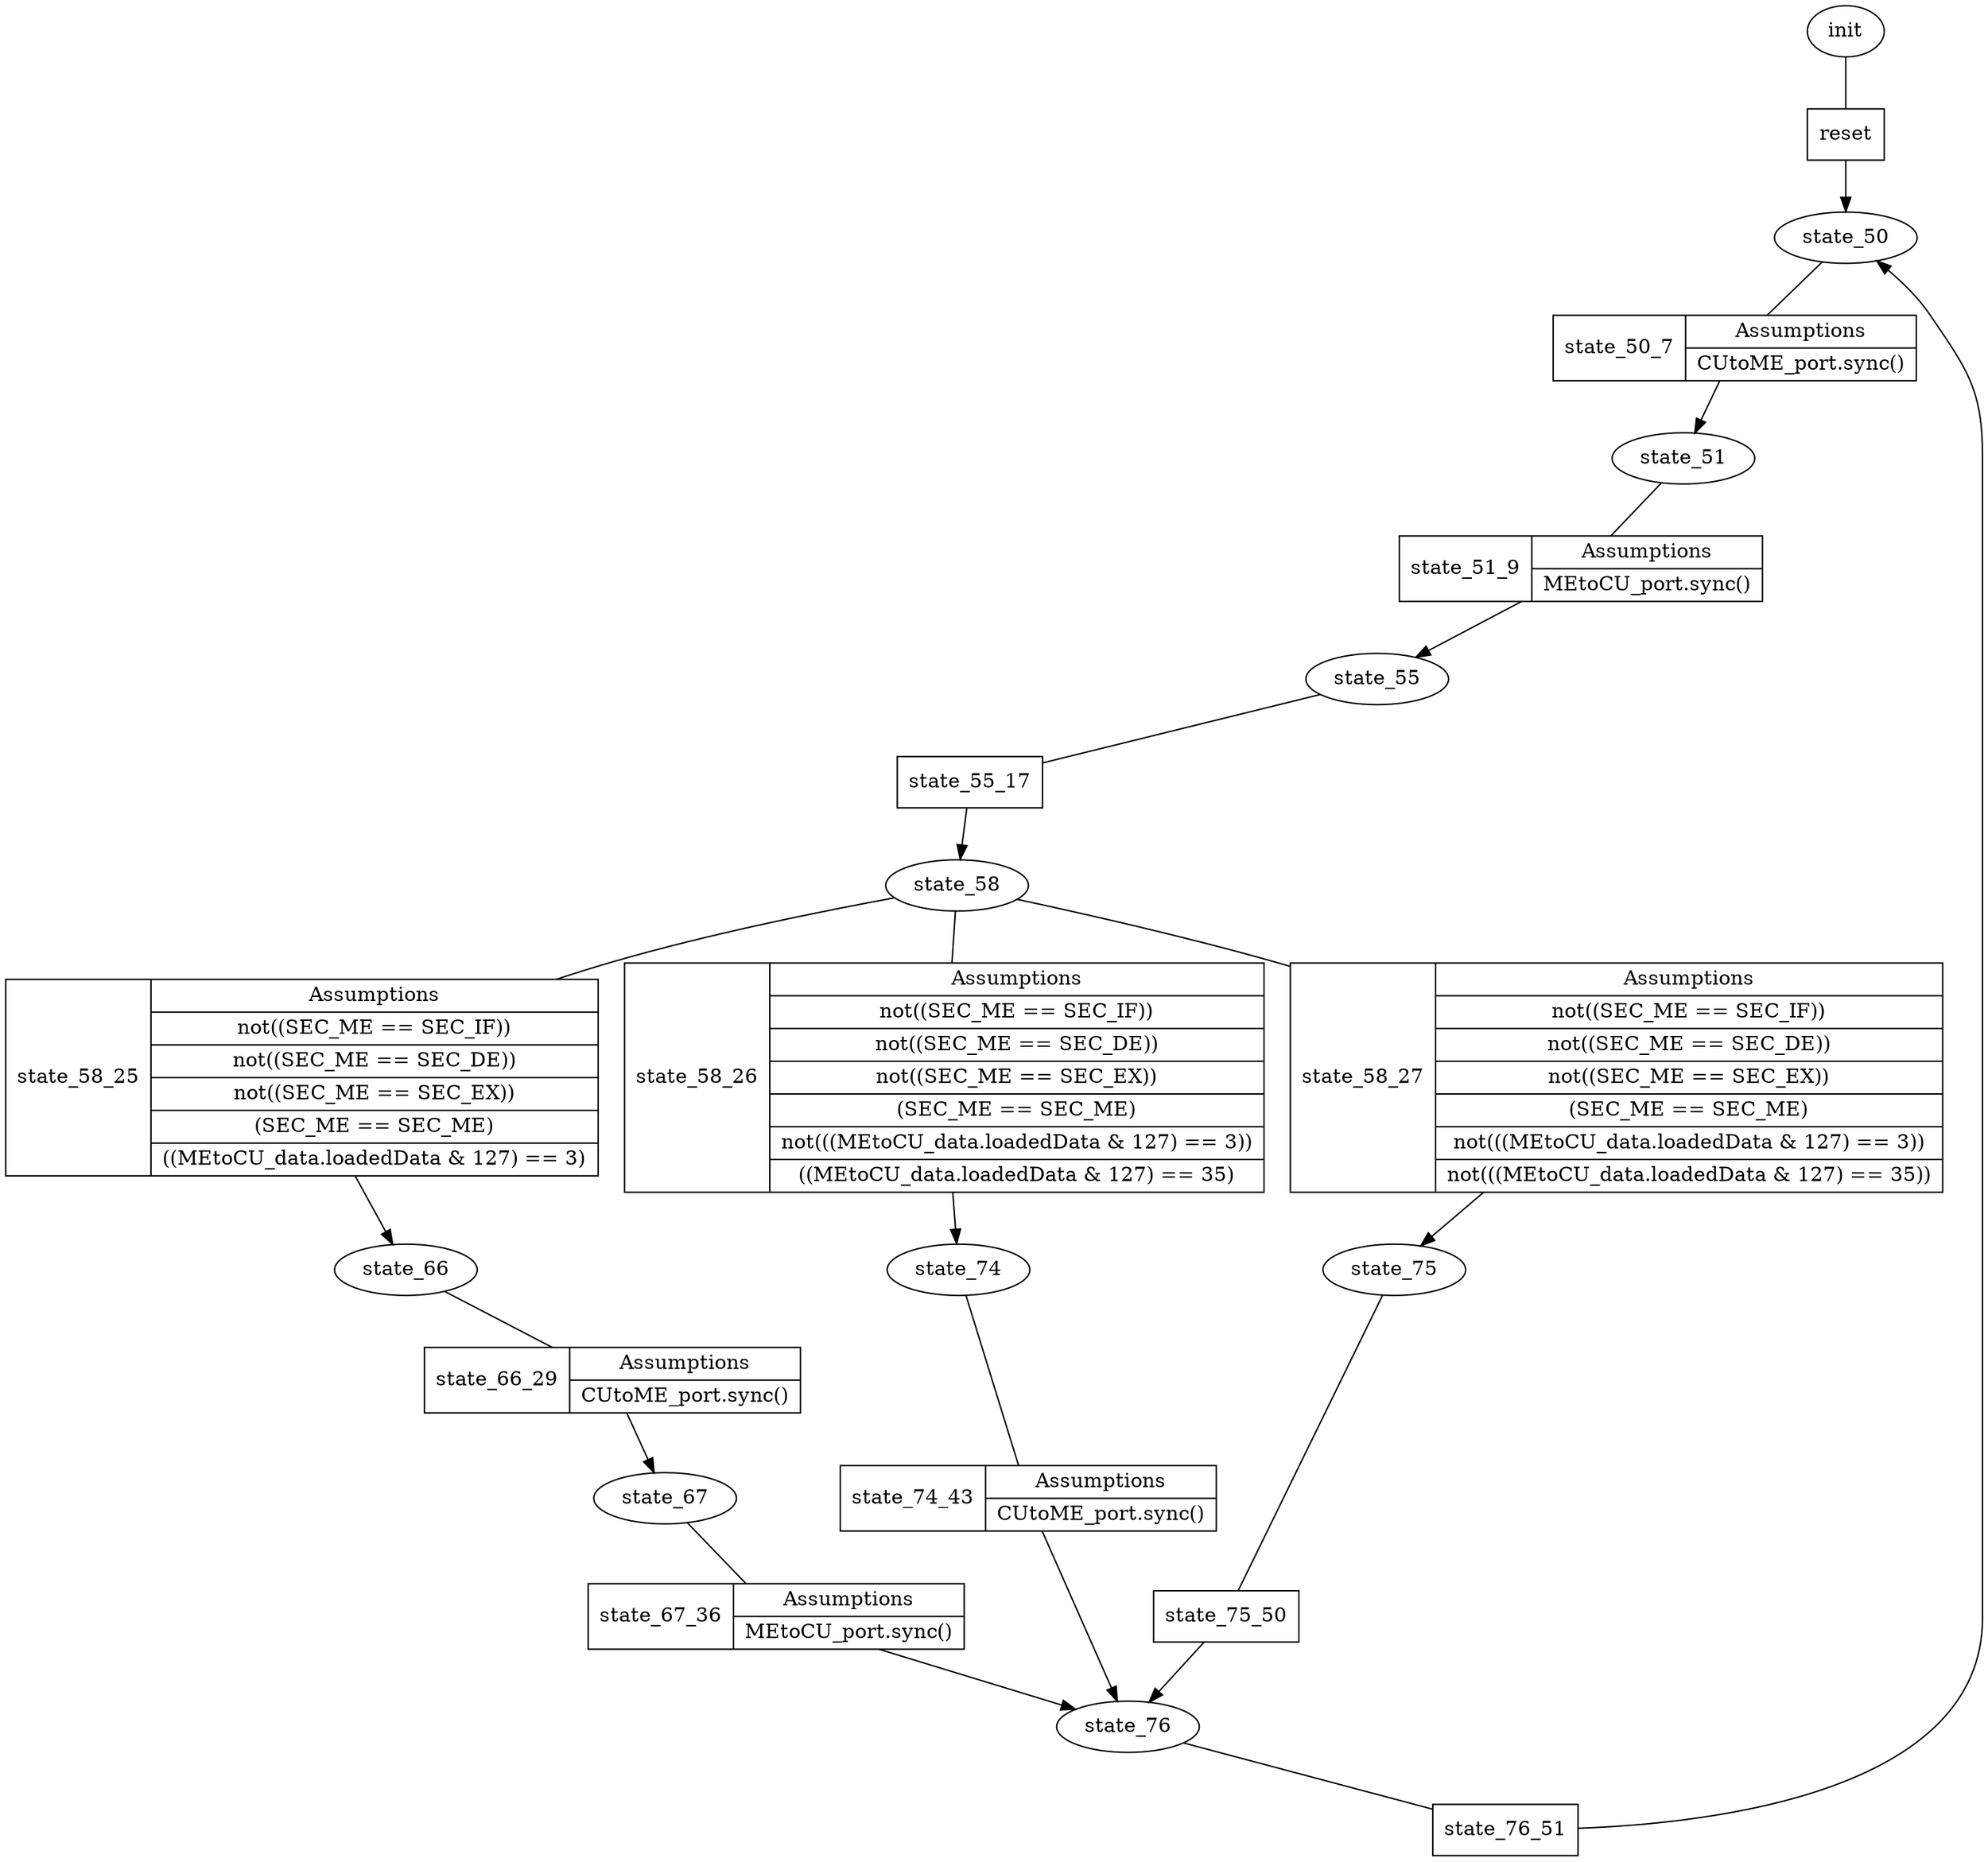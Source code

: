digraph core {  graph [rankdir=TD];  
init->op_reset[dir=none];
op_reset ->state_50;
op_reset[shape=record label ="{reset}}"];
state_50->op_state_50_7[dir=none];
op_state_50_7 ->state_51;
op_state_50_7[shape=record label ="{state_50_7} | { Assumptions |CUtoME_port.sync()}}"];
state_51->op_state_51_9[dir=none];
op_state_51_9 ->state_55;
op_state_51_9[shape=record label ="{state_51_9} | { Assumptions |MEtoCU_port.sync()}}"];
state_55->op_state_55_17[dir=none];
op_state_55_17 ->state_58;
op_state_55_17[shape=record label ="{state_55_17}}"];
state_58->op_state_58_25[dir=none];
op_state_58_25 ->state_66;
op_state_58_25[shape=record label ="{state_58_25} | { Assumptions |not((SEC_ME == SEC_IF))|not((SEC_ME == SEC_DE))|not((SEC_ME == SEC_EX))|(SEC_ME == SEC_ME)|((MEtoCU_data.loadedData & 127) == 3)}}"];
state_58->op_state_58_26[dir=none];
op_state_58_26 ->state_74;
op_state_58_26[shape=record label ="{state_58_26} | { Assumptions |not((SEC_ME == SEC_IF))|not((SEC_ME == SEC_DE))|not((SEC_ME == SEC_EX))|(SEC_ME == SEC_ME)|not(((MEtoCU_data.loadedData & 127) == 3))|((MEtoCU_data.loadedData & 127) == 35)}}"];
state_58->op_state_58_27[dir=none];
op_state_58_27 ->state_75;
op_state_58_27[shape=record label ="{state_58_27} | { Assumptions |not((SEC_ME == SEC_IF))|not((SEC_ME == SEC_DE))|not((SEC_ME == SEC_EX))|(SEC_ME == SEC_ME)|not(((MEtoCU_data.loadedData & 127) == 3))|not(((MEtoCU_data.loadedData & 127) == 35))}}"];
state_66->op_state_66_29[dir=none];
op_state_66_29 ->state_67;
op_state_66_29[shape=record label ="{state_66_29} | { Assumptions |CUtoME_port.sync()}}"];
state_67->op_state_67_36[dir=none];
op_state_67_36 ->state_76;
op_state_67_36[shape=record label ="{state_67_36} | { Assumptions |MEtoCU_port.sync()}}"];
state_74->op_state_74_43[dir=none];
op_state_74_43 ->state_76;
op_state_74_43[shape=record label ="{state_74_43} | { Assumptions |CUtoME_port.sync()}}"];
state_75->op_state_75_50[dir=none];
op_state_75_50 ->state_76;
op_state_75_50[shape=record label ="{state_75_50}}"];
state_76->op_state_76_51[dir=none];
op_state_76_51 ->state_50;
op_state_76_51[shape=record label ="{state_76_51}}"];
init [ label ="init"];
state_50[ label ="state_50"];
state_51[ label ="state_51"];
state_55[ label ="state_55"];
state_58[ label ="state_58"];
state_66[ label ="state_66"];
state_67[ label ="state_67"];
state_74[ label ="state_74"];
state_75[ label ="state_75"];
state_76[ label ="state_76"];
}